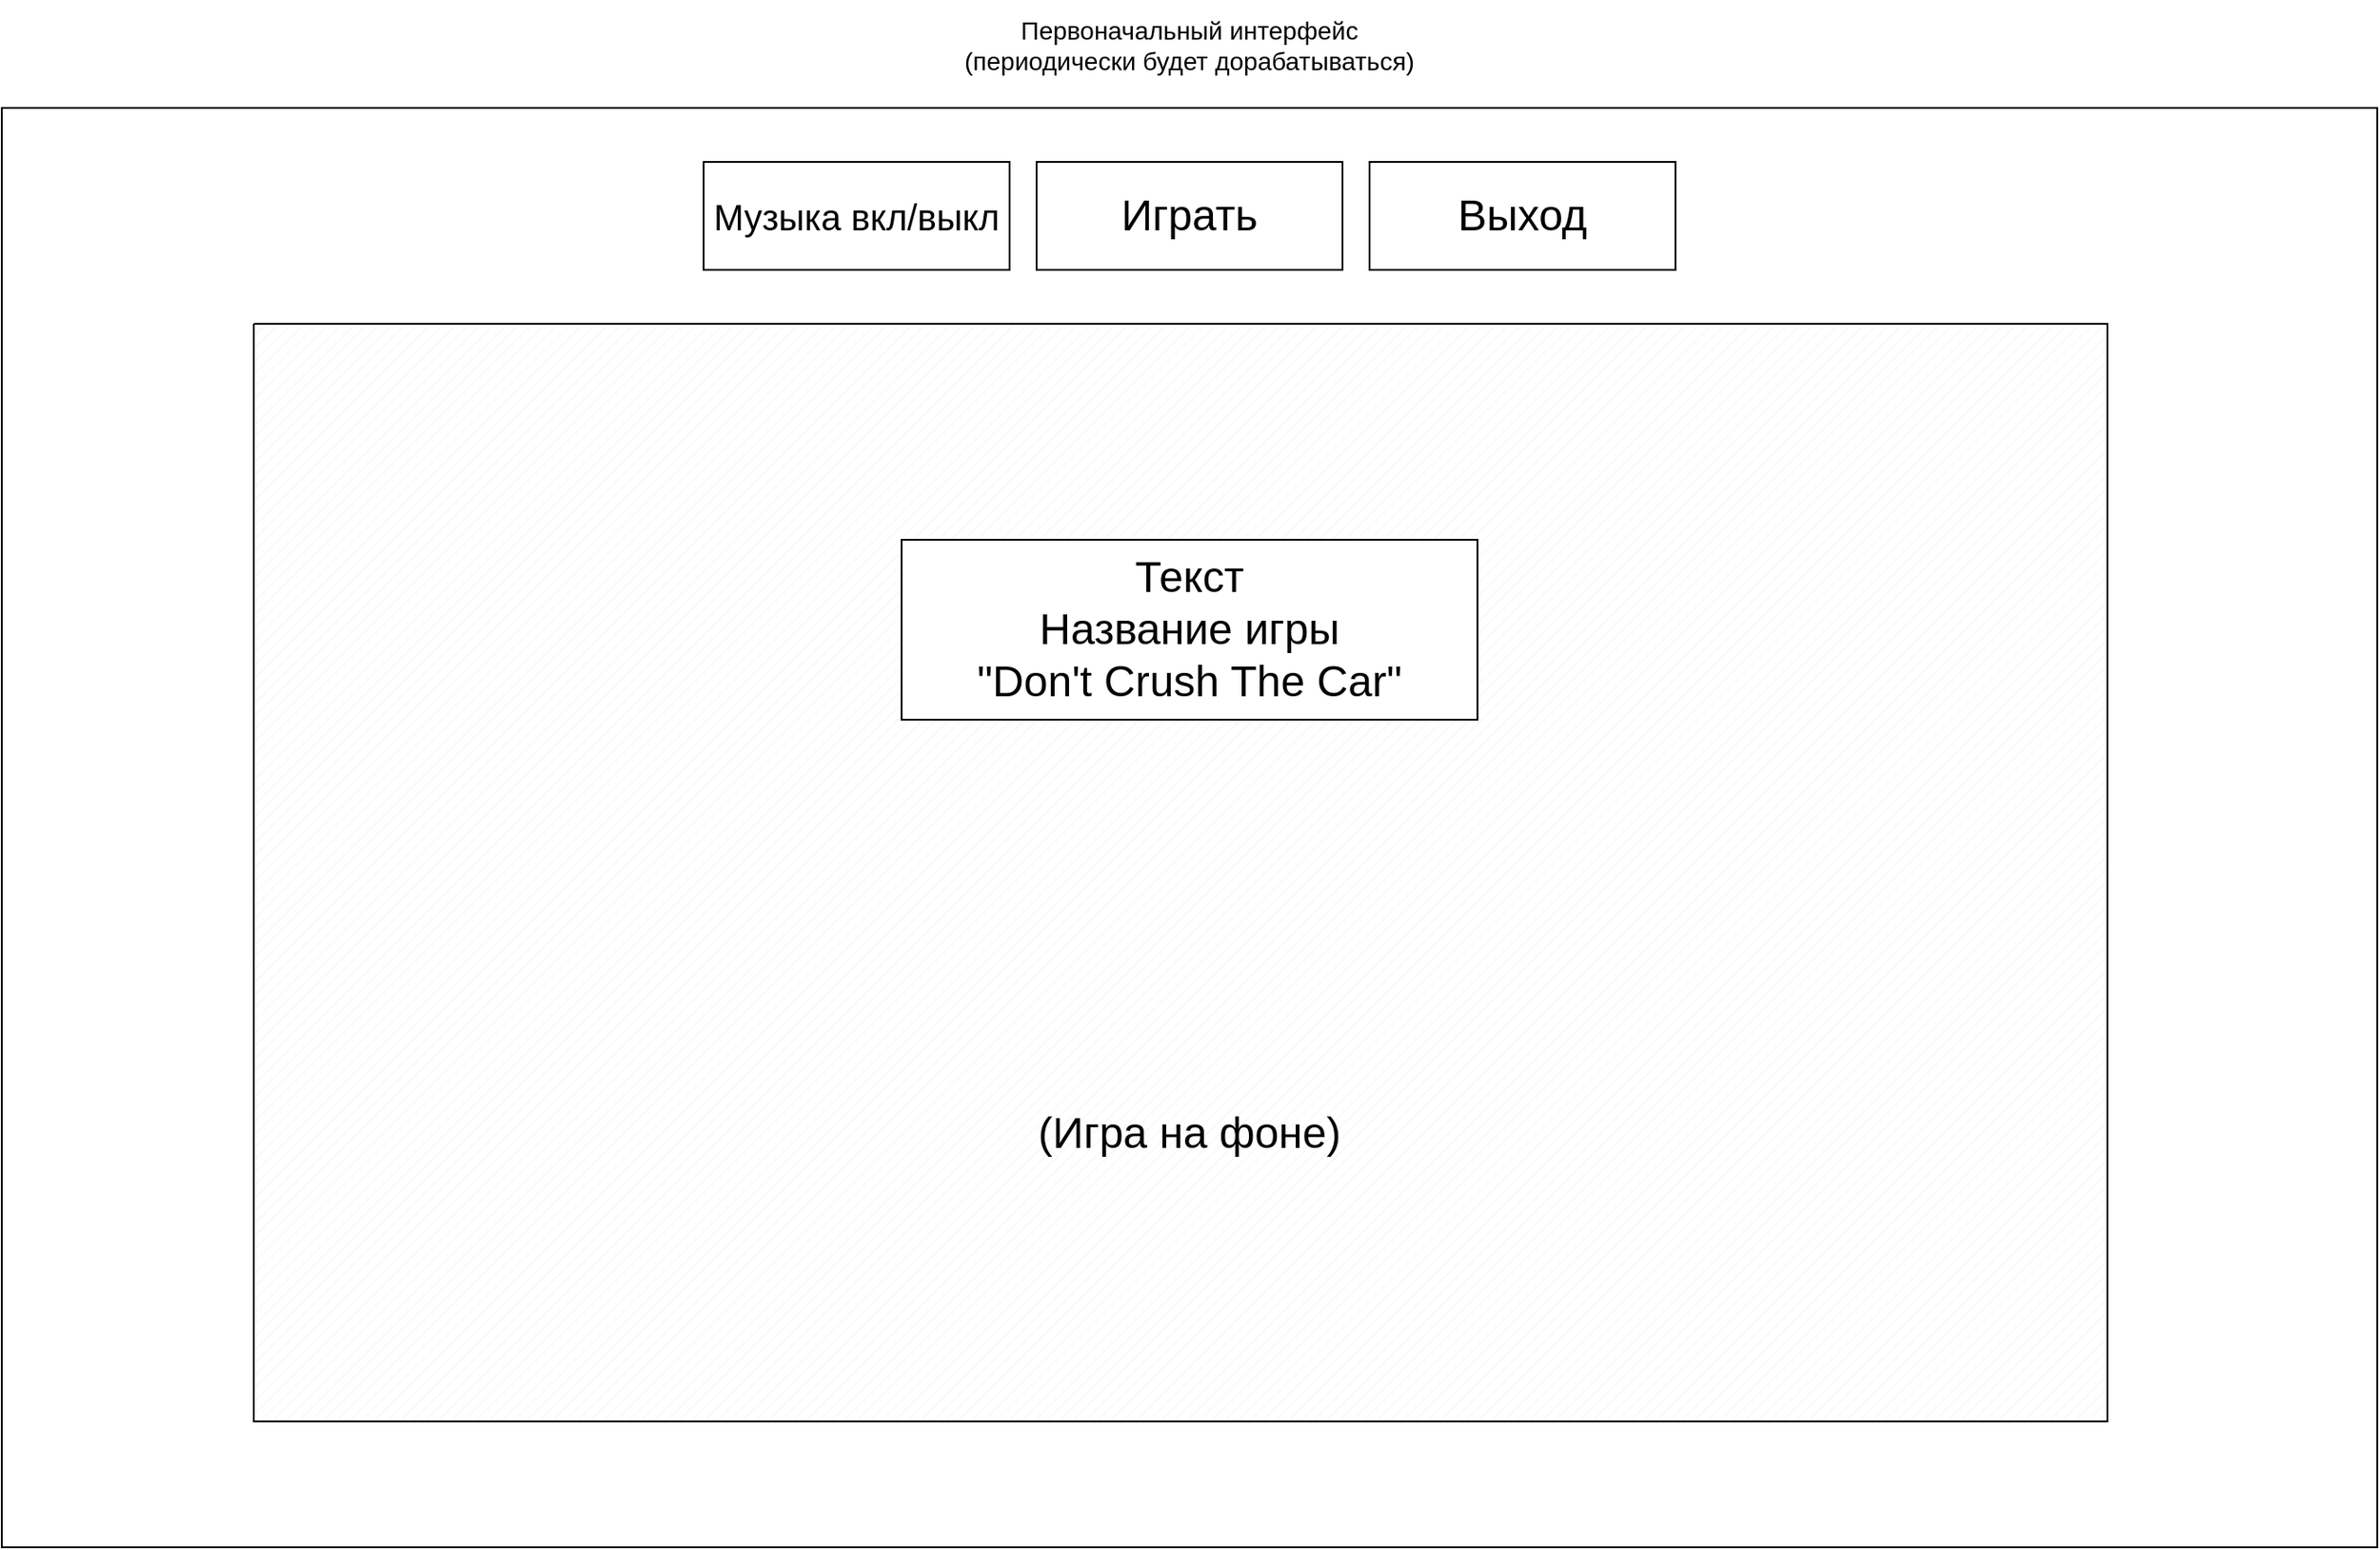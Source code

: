 <mxfile version="24.1.0" type="device">
  <diagram name="Страница — 1" id="g8NyaodEBDYiZqUqbPeW">
    <mxGraphModel dx="2641" dy="886" grid="1" gridSize="10" guides="1" tooltips="1" connect="1" arrows="1" fold="1" page="1" pageScale="1" pageWidth="827" pageHeight="1169" math="0" shadow="0">
      <root>
        <mxCell id="0" />
        <mxCell id="1" parent="0" />
        <mxCell id="MMHVwSISlRc5Ym7UIzbm-1" value="" style="rounded=0;whiteSpace=wrap;html=1;" parent="1" vertex="1">
          <mxGeometry x="-120" y="80" width="1320" height="800" as="geometry" />
        </mxCell>
        <mxCell id="MMHVwSISlRc5Ym7UIzbm-3" value="" style="rounded=0;whiteSpace=wrap;html=1;" parent="1" vertex="1">
          <mxGeometry x="180" y="200" width="550" height="590" as="geometry" />
        </mxCell>
        <mxCell id="MMHVwSISlRc5Ym7UIzbm-4" value="&lt;font style=&quot;font-size: 24px;&quot;&gt;Играть&lt;/font&gt;" style="rounded=0;whiteSpace=wrap;html=1;" parent="1" vertex="1">
          <mxGeometry x="455" y="110" width="170" height="60" as="geometry" />
        </mxCell>
        <mxCell id="MMHVwSISlRc5Ym7UIzbm-5" value="&lt;span style=&quot;font-size: 24px;&quot;&gt;Выход&lt;/span&gt;" style="rounded=0;whiteSpace=wrap;html=1;" parent="1" vertex="1">
          <mxGeometry x="640" y="110" width="170" height="60" as="geometry" />
        </mxCell>
        <mxCell id="MMHVwSISlRc5Ym7UIzbm-6" value="&lt;font style=&quot;&quot;&gt;&lt;font style=&quot;font-size: 20px;&quot;&gt;Музыка вкл/выкл&lt;/font&gt;&lt;br&gt;&lt;/font&gt;" style="rounded=0;whiteSpace=wrap;html=1;" parent="1" vertex="1">
          <mxGeometry x="270" y="110" width="170" height="60" as="geometry" />
        </mxCell>
        <mxCell id="MMHVwSISlRc5Ym7UIzbm-8" value="" style="verticalLabelPosition=bottom;verticalAlign=top;html=1;shape=mxgraph.basic.patternFillRect;fillStyle=diag;step=5;fillStrokeWidth=0.2;fillStrokeColor=#dddddd;" parent="1" vertex="1">
          <mxGeometry x="20" y="200" width="1030" height="610" as="geometry" />
        </mxCell>
        <mxCell id="MMHVwSISlRc5Ym7UIzbm-9" value="&lt;font style=&quot;font-size: 24px;&quot;&gt;(Игра на фоне)&lt;/font&gt;" style="text;html=1;strokeColor=none;fillColor=none;align=center;verticalAlign=middle;whiteSpace=wrap;rounded=0;" parent="1" vertex="1">
          <mxGeometry x="435" y="620" width="210" height="60" as="geometry" />
        </mxCell>
        <mxCell id="MMHVwSISlRc5Ym7UIzbm-10" value="&lt;font style=&quot;font-size: 24px;&quot;&gt;Текст&lt;br&gt;Название игры&lt;br&gt;&quot;Don&#39;t Crush The Car&quot;&lt;/font&gt;" style="rounded=0;whiteSpace=wrap;html=1;" parent="1" vertex="1">
          <mxGeometry x="380" y="320" width="320" height="100" as="geometry" />
        </mxCell>
        <mxCell id="MMHVwSISlRc5Ym7UIzbm-11" value="&lt;font style=&quot;font-size: 14px;&quot;&gt;Первоначальный интерфейс&lt;br&gt;(периодически будет дорабатываться)&lt;/font&gt;" style="text;html=1;strokeColor=none;fillColor=none;align=center;verticalAlign=middle;whiteSpace=wrap;rounded=0;" parent="1" vertex="1">
          <mxGeometry x="390" y="20" width="300" height="50" as="geometry" />
        </mxCell>
      </root>
    </mxGraphModel>
  </diagram>
</mxfile>
